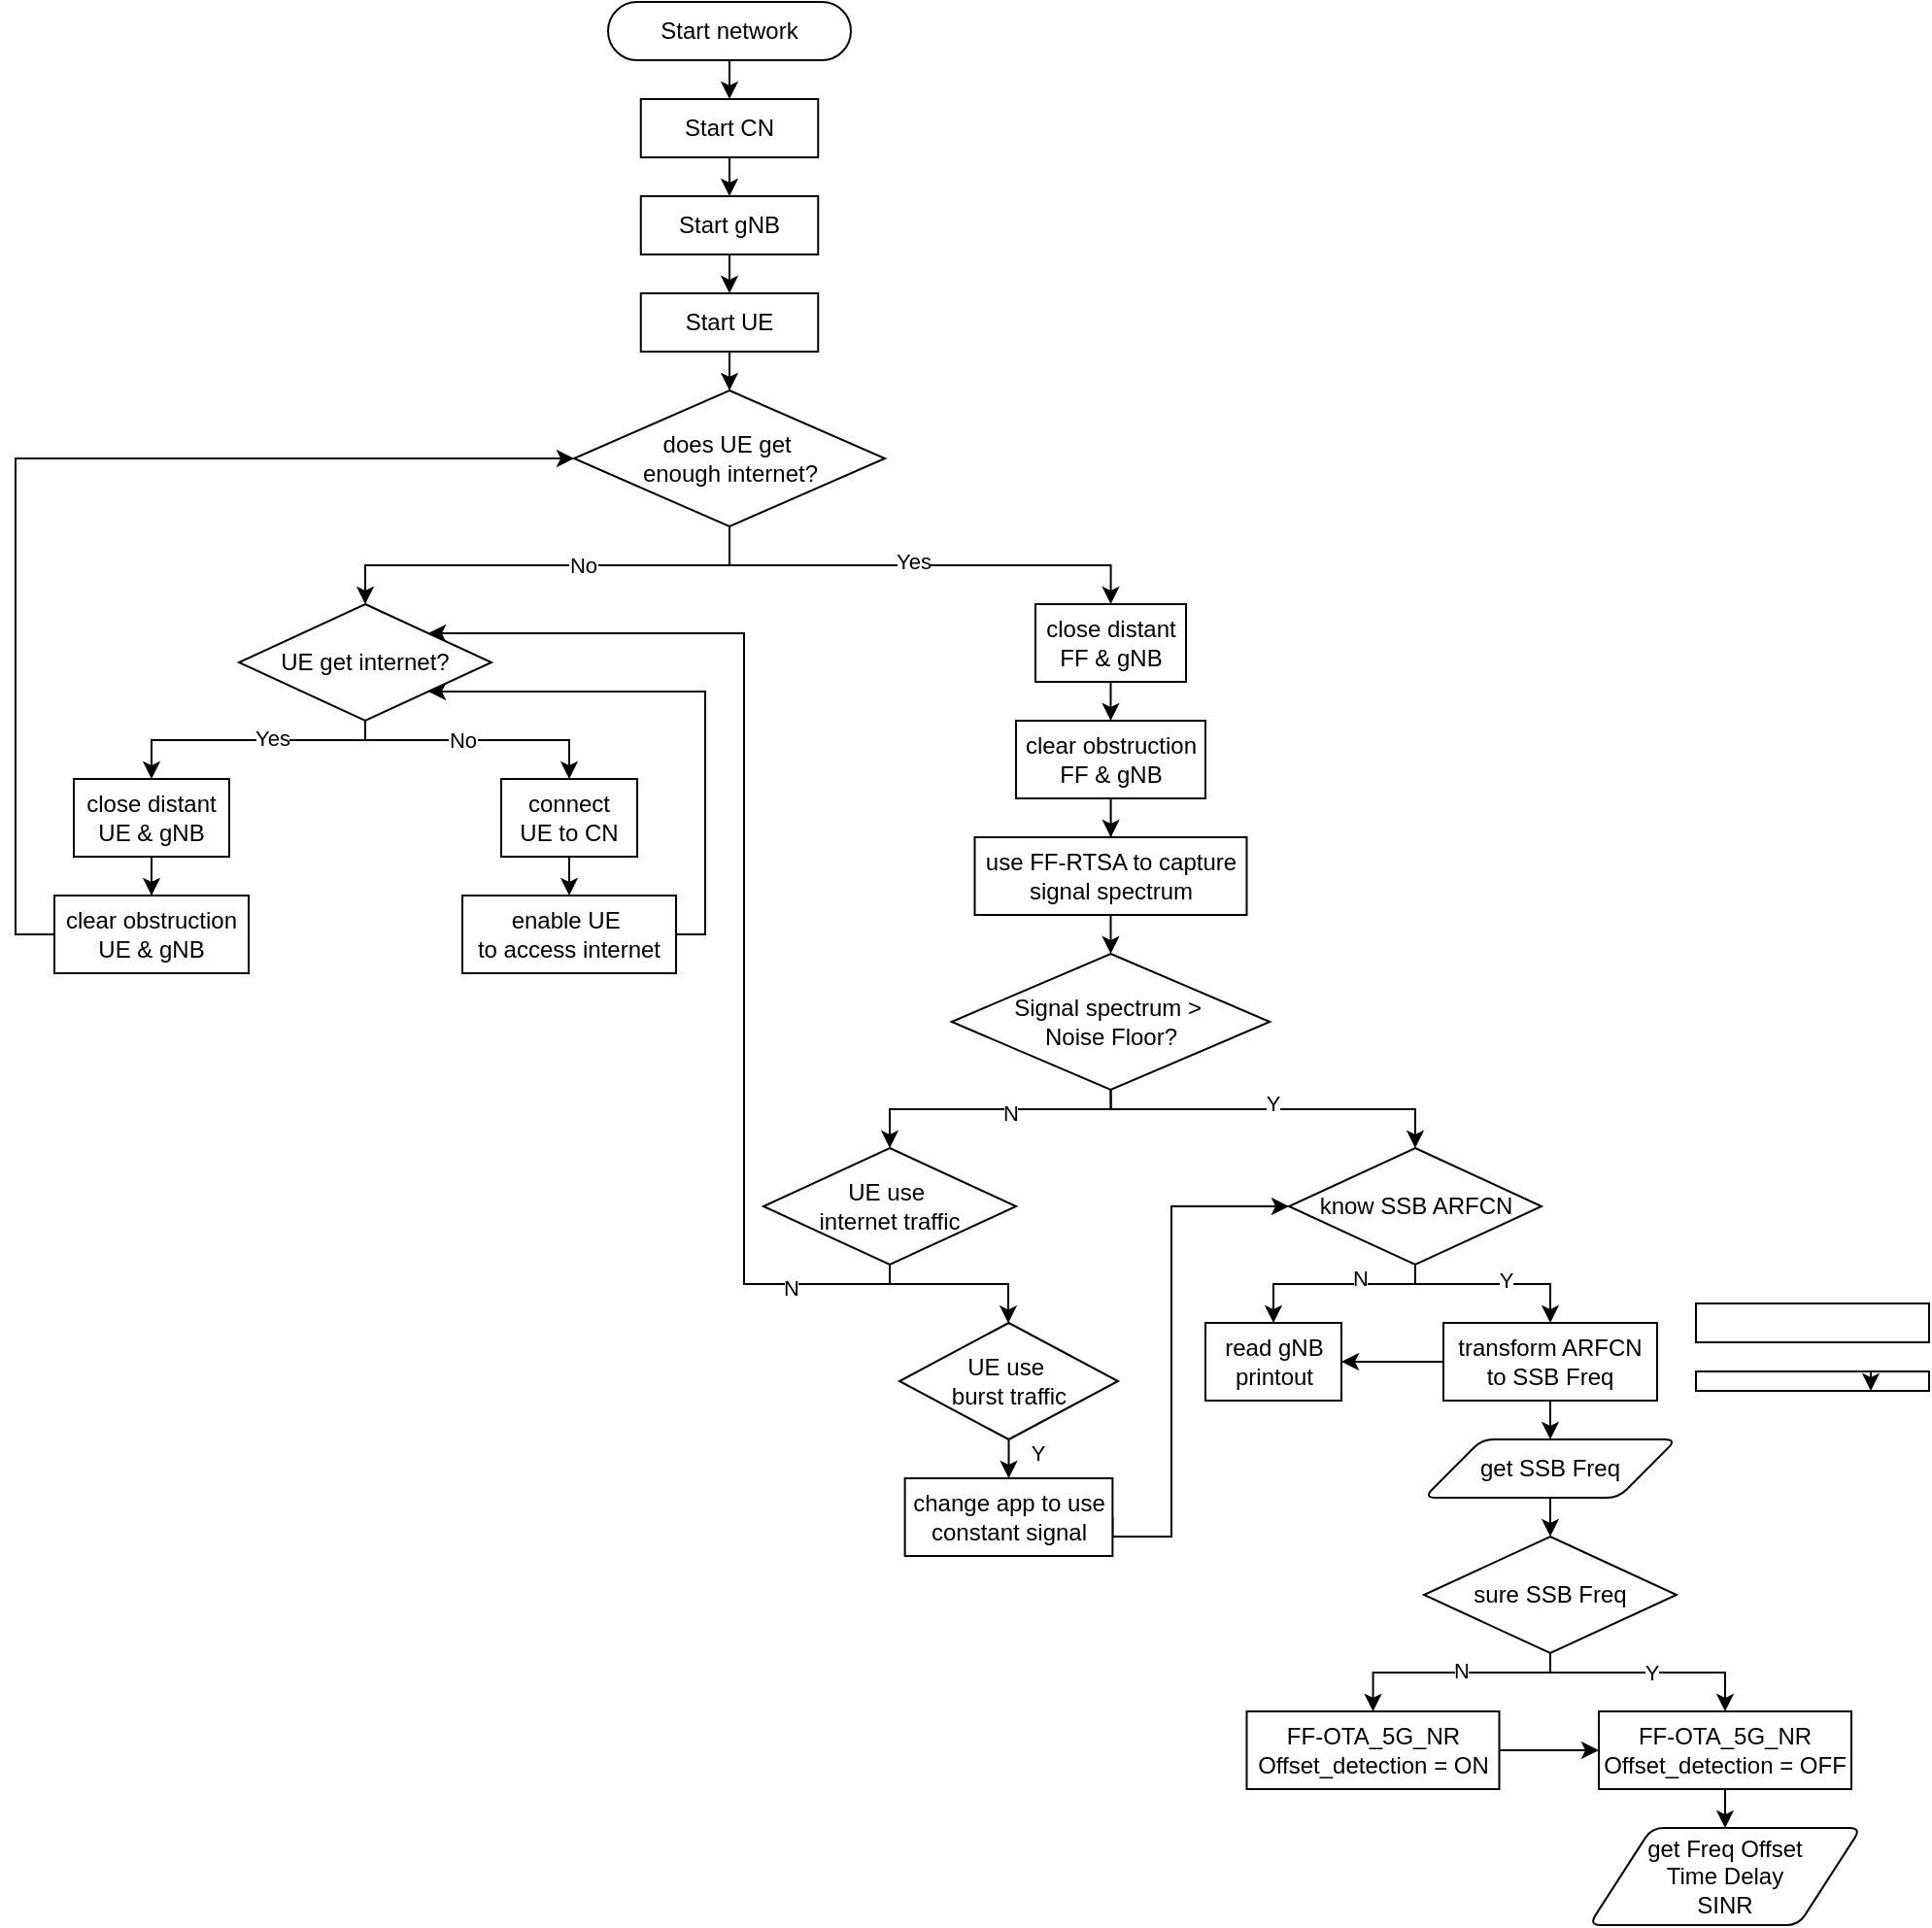 <mxfile version="24.7.16">
  <diagram name="Page-1" id="a6bpp-dc-AZYhqgVWW-3">
    <mxGraphModel dx="1723" dy="508" grid="1" gridSize="10" guides="1" tooltips="1" connect="1" arrows="1" fold="1" page="1" pageScale="1" pageWidth="850" pageHeight="1100" math="0" shadow="0">
      <root>
        <mxCell id="0" />
        <mxCell id="1" parent="0" />
        <mxCell id="8mRTIrWLBFrAkmFhTARG-9" style="edgeStyle=orthogonalEdgeStyle;rounded=0;orthogonalLoop=1;jettySize=auto;html=1;exitX=0.5;exitY=0.5;exitDx=0;exitDy=15;exitPerimeter=0;entryX=0.5;entryY=0;entryDx=0;entryDy=0;" edge="1" parent="1" source="8mRTIrWLBFrAkmFhTARG-3" target="8mRTIrWLBFrAkmFhTARG-4">
          <mxGeometry relative="1" as="geometry" />
        </mxCell>
        <mxCell id="8mRTIrWLBFrAkmFhTARG-3" value="Start network" style="html=1;dashed=0;whiteSpace=wrap;shape=mxgraph.dfd.start" vertex="1" parent="1">
          <mxGeometry x="300" y="50" width="125" height="30" as="geometry" />
        </mxCell>
        <mxCell id="8mRTIrWLBFrAkmFhTARG-7" style="edgeStyle=orthogonalEdgeStyle;rounded=0;orthogonalLoop=1;jettySize=auto;html=1;exitX=0.5;exitY=1;exitDx=0;exitDy=0;entryX=0.5;entryY=0;entryDx=0;entryDy=0;" edge="1" parent="1" source="8mRTIrWLBFrAkmFhTARG-4" target="8mRTIrWLBFrAkmFhTARG-5">
          <mxGeometry relative="1" as="geometry" />
        </mxCell>
        <mxCell id="8mRTIrWLBFrAkmFhTARG-4" value="Start CN" style="html=1;dashed=0;whiteSpace=wrap;" vertex="1" parent="1">
          <mxGeometry x="316.88" y="100" width="91.25" height="30" as="geometry" />
        </mxCell>
        <mxCell id="8mRTIrWLBFrAkmFhTARG-8" style="edgeStyle=orthogonalEdgeStyle;rounded=0;orthogonalLoop=1;jettySize=auto;html=1;exitX=0.5;exitY=1;exitDx=0;exitDy=0;entryX=0.5;entryY=0;entryDx=0;entryDy=0;" edge="1" parent="1" source="8mRTIrWLBFrAkmFhTARG-5" target="8mRTIrWLBFrAkmFhTARG-6">
          <mxGeometry relative="1" as="geometry" />
        </mxCell>
        <mxCell id="8mRTIrWLBFrAkmFhTARG-5" value="Start gNB" style="html=1;dashed=0;whiteSpace=wrap;" vertex="1" parent="1">
          <mxGeometry x="316.88" y="150" width="91.25" height="30" as="geometry" />
        </mxCell>
        <mxCell id="8mRTIrWLBFrAkmFhTARG-11" style="edgeStyle=orthogonalEdgeStyle;rounded=0;orthogonalLoop=1;jettySize=auto;html=1;exitX=0.5;exitY=1;exitDx=0;exitDy=0;entryX=0.5;entryY=0;entryDx=0;entryDy=0;" edge="1" parent="1" source="8mRTIrWLBFrAkmFhTARG-6" target="8mRTIrWLBFrAkmFhTARG-10">
          <mxGeometry relative="1" as="geometry" />
        </mxCell>
        <mxCell id="8mRTIrWLBFrAkmFhTARG-6" value="Start UE" style="html=1;dashed=0;whiteSpace=wrap;" vertex="1" parent="1">
          <mxGeometry x="316.88" y="200" width="91.25" height="30" as="geometry" />
        </mxCell>
        <mxCell id="8mRTIrWLBFrAkmFhTARG-38" style="edgeStyle=orthogonalEdgeStyle;rounded=0;orthogonalLoop=1;jettySize=auto;html=1;exitX=0.5;exitY=1;exitDx=0;exitDy=0;entryX=0.5;entryY=0;entryDx=0;entryDy=0;" edge="1" parent="1" source="8mRTIrWLBFrAkmFhTARG-10" target="8mRTIrWLBFrAkmFhTARG-16">
          <mxGeometry relative="1" as="geometry" />
        </mxCell>
        <mxCell id="8mRTIrWLBFrAkmFhTARG-47" value="No" style="edgeLabel;html=1;align=center;verticalAlign=middle;resizable=0;points=[];" vertex="1" connectable="0" parent="8mRTIrWLBFrAkmFhTARG-38">
          <mxGeometry x="-0.16" relative="1" as="geometry">
            <mxPoint as="offset" />
          </mxGeometry>
        </mxCell>
        <mxCell id="8mRTIrWLBFrAkmFhTARG-39" style="edgeStyle=orthogonalEdgeStyle;rounded=0;orthogonalLoop=1;jettySize=auto;html=1;exitX=0.5;exitY=1;exitDx=0;exitDy=0;entryX=0.5;entryY=0;entryDx=0;entryDy=0;" edge="1" parent="1" source="8mRTIrWLBFrAkmFhTARG-10" target="8mRTIrWLBFrAkmFhTARG-13">
          <mxGeometry relative="1" as="geometry" />
        </mxCell>
        <mxCell id="8mRTIrWLBFrAkmFhTARG-46" value="Yes" style="edgeLabel;html=1;align=center;verticalAlign=middle;resizable=0;points=[];" vertex="1" connectable="0" parent="8mRTIrWLBFrAkmFhTARG-39">
          <mxGeometry x="-0.031" y="2" relative="1" as="geometry">
            <mxPoint as="offset" />
          </mxGeometry>
        </mxCell>
        <mxCell id="8mRTIrWLBFrAkmFhTARG-10" value="&lt;div&gt;does UE get&amp;nbsp;&lt;/div&gt;&lt;div&gt;enough internet?&lt;/div&gt;" style="shape=rhombus;html=1;dashed=0;whiteSpace=wrap;perimeter=rhombusPerimeter;" vertex="1" parent="1">
          <mxGeometry x="282.5" y="250" width="160" height="70" as="geometry" />
        </mxCell>
        <mxCell id="8mRTIrWLBFrAkmFhTARG-23" style="edgeStyle=orthogonalEdgeStyle;rounded=0;orthogonalLoop=1;jettySize=auto;html=1;exitX=0.5;exitY=1;exitDx=0;exitDy=0;entryX=0.5;entryY=0;entryDx=0;entryDy=0;" edge="1" parent="1" source="8mRTIrWLBFrAkmFhTARG-13" target="8mRTIrWLBFrAkmFhTARG-14">
          <mxGeometry relative="1" as="geometry" />
        </mxCell>
        <mxCell id="8mRTIrWLBFrAkmFhTARG-13" value="close distant FF &amp;amp; gNB" style="html=1;dashed=0;whiteSpace=wrap;" vertex="1" parent="1">
          <mxGeometry x="520" y="360" width="77.5" height="40" as="geometry" />
        </mxCell>
        <mxCell id="8mRTIrWLBFrAkmFhTARG-24" style="edgeStyle=orthogonalEdgeStyle;rounded=0;orthogonalLoop=1;jettySize=auto;html=1;exitX=0.5;exitY=1;exitDx=0;exitDy=0;" edge="1" parent="1" source="8mRTIrWLBFrAkmFhTARG-14" target="8mRTIrWLBFrAkmFhTARG-15">
          <mxGeometry relative="1" as="geometry" />
        </mxCell>
        <mxCell id="8mRTIrWLBFrAkmFhTARG-14" value="clear obstruction FF &amp;amp; gNB" style="html=1;dashed=0;whiteSpace=wrap;" vertex="1" parent="1">
          <mxGeometry x="510" y="420" width="97.5" height="40" as="geometry" />
        </mxCell>
        <mxCell id="8mRTIrWLBFrAkmFhTARG-50" style="edgeStyle=orthogonalEdgeStyle;rounded=0;orthogonalLoop=1;jettySize=auto;html=1;exitX=0.5;exitY=1;exitDx=0;exitDy=0;entryX=0.5;entryY=0;entryDx=0;entryDy=0;" edge="1" parent="1" source="8mRTIrWLBFrAkmFhTARG-15" target="8mRTIrWLBFrAkmFhTARG-49">
          <mxGeometry relative="1" as="geometry" />
        </mxCell>
        <mxCell id="8mRTIrWLBFrAkmFhTARG-15" value="use FF-RTSA to capture signal spectrum" style="html=1;dashed=0;whiteSpace=wrap;" vertex="1" parent="1">
          <mxGeometry x="488.75" y="480" width="140" height="40" as="geometry" />
        </mxCell>
        <mxCell id="8mRTIrWLBFrAkmFhTARG-40" style="edgeStyle=orthogonalEdgeStyle;rounded=0;orthogonalLoop=1;jettySize=auto;html=1;exitX=0.5;exitY=1;exitDx=0;exitDy=0;entryX=0.5;entryY=0;entryDx=0;entryDy=0;" edge="1" parent="1" source="8mRTIrWLBFrAkmFhTARG-16" target="8mRTIrWLBFrAkmFhTARG-17">
          <mxGeometry relative="1" as="geometry">
            <Array as="points">
              <mxPoint x="175" y="430" />
              <mxPoint x="65" y="430" />
            </Array>
          </mxGeometry>
        </mxCell>
        <mxCell id="8mRTIrWLBFrAkmFhTARG-45" value="Yes" style="edgeLabel;html=1;align=center;verticalAlign=middle;resizable=0;points=[];" vertex="1" connectable="0" parent="8mRTIrWLBFrAkmFhTARG-40">
          <mxGeometry x="-0.171" y="-1" relative="1" as="geometry">
            <mxPoint as="offset" />
          </mxGeometry>
        </mxCell>
        <mxCell id="8mRTIrWLBFrAkmFhTARG-41" style="edgeStyle=orthogonalEdgeStyle;rounded=0;orthogonalLoop=1;jettySize=auto;html=1;exitX=0.5;exitY=1;exitDx=0;exitDy=0;entryX=0.5;entryY=0;entryDx=0;entryDy=0;" edge="1" parent="1" source="8mRTIrWLBFrAkmFhTARG-16" target="8mRTIrWLBFrAkmFhTARG-19">
          <mxGeometry relative="1" as="geometry">
            <Array as="points">
              <mxPoint x="175" y="430" />
              <mxPoint x="280" y="430" />
            </Array>
          </mxGeometry>
        </mxCell>
        <mxCell id="8mRTIrWLBFrAkmFhTARG-43" value="No" style="edgeLabel;html=1;align=center;verticalAlign=middle;resizable=0;points=[];" vertex="1" connectable="0" parent="8mRTIrWLBFrAkmFhTARG-41">
          <mxGeometry x="-0.118" y="1" relative="1" as="geometry">
            <mxPoint y="1" as="offset" />
          </mxGeometry>
        </mxCell>
        <mxCell id="8mRTIrWLBFrAkmFhTARG-16" value="UE get internet?" style="shape=rhombus;html=1;dashed=0;whiteSpace=wrap;perimeter=rhombusPerimeter;" vertex="1" parent="1">
          <mxGeometry x="110" y="360" width="130" height="60" as="geometry" />
        </mxCell>
        <mxCell id="8mRTIrWLBFrAkmFhTARG-30" style="edgeStyle=orthogonalEdgeStyle;rounded=0;orthogonalLoop=1;jettySize=auto;html=1;exitX=0.5;exitY=1;exitDx=0;exitDy=0;" edge="1" parent="1" source="8mRTIrWLBFrAkmFhTARG-17" target="8mRTIrWLBFrAkmFhTARG-18">
          <mxGeometry relative="1" as="geometry" />
        </mxCell>
        <mxCell id="8mRTIrWLBFrAkmFhTARG-17" value="close distant UE &amp;amp; gNB" style="html=1;dashed=0;whiteSpace=wrap;" vertex="1" parent="1">
          <mxGeometry x="25" y="450" width="80" height="40" as="geometry" />
        </mxCell>
        <mxCell id="8mRTIrWLBFrAkmFhTARG-42" style="edgeStyle=orthogonalEdgeStyle;rounded=0;orthogonalLoop=1;jettySize=auto;html=1;exitX=0;exitY=0.5;exitDx=0;exitDy=0;entryX=0;entryY=0.5;entryDx=0;entryDy=0;" edge="1" parent="1" source="8mRTIrWLBFrAkmFhTARG-18" target="8mRTIrWLBFrAkmFhTARG-10">
          <mxGeometry relative="1" as="geometry" />
        </mxCell>
        <mxCell id="8mRTIrWLBFrAkmFhTARG-18" value="clear obstruction UE &amp;amp; gNB" style="html=1;dashed=0;whiteSpace=wrap;" vertex="1" parent="1">
          <mxGeometry x="15" y="510" width="100" height="40" as="geometry" />
        </mxCell>
        <mxCell id="8mRTIrWLBFrAkmFhTARG-32" style="edgeStyle=orthogonalEdgeStyle;rounded=0;orthogonalLoop=1;jettySize=auto;html=1;exitX=0.5;exitY=1;exitDx=0;exitDy=0;entryX=0.5;entryY=0;entryDx=0;entryDy=0;" edge="1" parent="1" source="8mRTIrWLBFrAkmFhTARG-19" target="8mRTIrWLBFrAkmFhTARG-20">
          <mxGeometry relative="1" as="geometry" />
        </mxCell>
        <mxCell id="8mRTIrWLBFrAkmFhTARG-19" value="&lt;div&gt;connect&lt;/div&gt;&lt;div&gt;UE to CN&lt;/div&gt;" style="html=1;dashed=0;whiteSpace=wrap;" vertex="1" parent="1">
          <mxGeometry x="245" y="450" width="70" height="40" as="geometry" />
        </mxCell>
        <mxCell id="8mRTIrWLBFrAkmFhTARG-48" style="edgeStyle=orthogonalEdgeStyle;rounded=0;orthogonalLoop=1;jettySize=auto;html=1;exitX=1;exitY=0.5;exitDx=0;exitDy=0;entryX=1;entryY=1;entryDx=0;entryDy=0;" edge="1" parent="1" source="8mRTIrWLBFrAkmFhTARG-20" target="8mRTIrWLBFrAkmFhTARG-16">
          <mxGeometry relative="1" as="geometry">
            <Array as="points">
              <mxPoint x="350" y="530" />
              <mxPoint x="350" y="405" />
            </Array>
          </mxGeometry>
        </mxCell>
        <mxCell id="8mRTIrWLBFrAkmFhTARG-20" value="&lt;div&gt;enable UE&amp;nbsp;&lt;/div&gt;&lt;div&gt;to access internet&lt;/div&gt;" style="html=1;dashed=0;whiteSpace=wrap;" vertex="1" parent="1">
          <mxGeometry x="225" y="510" width="110" height="40" as="geometry" />
        </mxCell>
        <mxCell id="8mRTIrWLBFrAkmFhTARG-25" value="" style="rounded=0;whiteSpace=wrap;html=1;" vertex="1" parent="1">
          <mxGeometry x="860" y="720" width="120" height="20" as="geometry" />
        </mxCell>
        <mxCell id="8mRTIrWLBFrAkmFhTARG-60" style="edgeStyle=orthogonalEdgeStyle;rounded=0;orthogonalLoop=1;jettySize=auto;html=1;exitX=0.5;exitY=1;exitDx=0;exitDy=0;entryX=0.5;entryY=0;entryDx=0;entryDy=0;" edge="1" parent="1" source="8mRTIrWLBFrAkmFhTARG-49" target="8mRTIrWLBFrAkmFhTARG-52">
          <mxGeometry relative="1" as="geometry">
            <Array as="points">
              <mxPoint x="559" y="620" />
              <mxPoint x="716" y="620" />
            </Array>
          </mxGeometry>
        </mxCell>
        <mxCell id="8mRTIrWLBFrAkmFhTARG-80" value="Y" style="edgeLabel;html=1;align=center;verticalAlign=middle;resizable=0;points=[];" vertex="1" connectable="0" parent="8mRTIrWLBFrAkmFhTARG-60">
          <mxGeometry x="-0.002" y="3" relative="1" as="geometry">
            <mxPoint as="offset" />
          </mxGeometry>
        </mxCell>
        <mxCell id="8mRTIrWLBFrAkmFhTARG-78" style="edgeStyle=orthogonalEdgeStyle;rounded=0;orthogonalLoop=1;jettySize=auto;html=1;exitX=0.5;exitY=1;exitDx=0;exitDy=0;entryX=0.5;entryY=0;entryDx=0;entryDy=0;" edge="1" parent="1" source="8mRTIrWLBFrAkmFhTARG-49" target="8mRTIrWLBFrAkmFhTARG-69">
          <mxGeometry relative="1" as="geometry">
            <Array as="points">
              <mxPoint x="559" y="620" />
              <mxPoint x="445" y="620" />
            </Array>
          </mxGeometry>
        </mxCell>
        <mxCell id="8mRTIrWLBFrAkmFhTARG-79" value="N" style="edgeLabel;html=1;align=center;verticalAlign=middle;resizable=0;points=[];" vertex="1" connectable="0" parent="8mRTIrWLBFrAkmFhTARG-78">
          <mxGeometry x="-0.129" y="2" relative="1" as="geometry">
            <mxPoint as="offset" />
          </mxGeometry>
        </mxCell>
        <mxCell id="8mRTIrWLBFrAkmFhTARG-49" value="&lt;div&gt;Signal spectrum &amp;gt;&amp;nbsp;&lt;/div&gt;&lt;div&gt;Noise Floor?&lt;/div&gt;" style="shape=rhombus;html=1;dashed=0;whiteSpace=wrap;perimeter=rhombusPerimeter;" vertex="1" parent="1">
          <mxGeometry x="476.88" y="540" width="163.75" height="70" as="geometry" />
        </mxCell>
        <mxCell id="8mRTIrWLBFrAkmFhTARG-65" style="edgeStyle=orthogonalEdgeStyle;rounded=0;orthogonalLoop=1;jettySize=auto;html=1;exitX=0.5;exitY=1;exitDx=0;exitDy=0;entryX=0.5;entryY=0;entryDx=0;entryDy=0;" edge="1" parent="1" source="8mRTIrWLBFrAkmFhTARG-52" target="8mRTIrWLBFrAkmFhTARG-54">
          <mxGeometry relative="1" as="geometry">
            <Array as="points">
              <mxPoint x="716" y="710" />
              <mxPoint x="643" y="710" />
            </Array>
          </mxGeometry>
        </mxCell>
        <mxCell id="8mRTIrWLBFrAkmFhTARG-68" value="N" style="edgeLabel;html=1;align=center;verticalAlign=middle;resizable=0;points=[];" vertex="1" connectable="0" parent="8mRTIrWLBFrAkmFhTARG-65">
          <mxGeometry x="-0.252" y="-3" relative="1" as="geometry">
            <mxPoint as="offset" />
          </mxGeometry>
        </mxCell>
        <mxCell id="8mRTIrWLBFrAkmFhTARG-66" style="edgeStyle=orthogonalEdgeStyle;rounded=0;orthogonalLoop=1;jettySize=auto;html=1;exitX=0.5;exitY=1;exitDx=0;exitDy=0;" edge="1" parent="1" source="8mRTIrWLBFrAkmFhTARG-52" target="8mRTIrWLBFrAkmFhTARG-53">
          <mxGeometry relative="1" as="geometry">
            <Array as="points">
              <mxPoint x="716" y="710" />
              <mxPoint x="785" y="710" />
            </Array>
          </mxGeometry>
        </mxCell>
        <mxCell id="8mRTIrWLBFrAkmFhTARG-67" value="Y" style="edgeLabel;html=1;align=center;verticalAlign=middle;resizable=0;points=[];" vertex="1" connectable="0" parent="8mRTIrWLBFrAkmFhTARG-66">
          <mxGeometry x="0.136" y="2" relative="1" as="geometry">
            <mxPoint as="offset" />
          </mxGeometry>
        </mxCell>
        <mxCell id="8mRTIrWLBFrAkmFhTARG-52" value="know SSB ARFCN" style="shape=rhombus;html=1;dashed=0;whiteSpace=wrap;perimeter=rhombusPerimeter;" vertex="1" parent="1">
          <mxGeometry x="650.5" y="640" width="130" height="60" as="geometry" />
        </mxCell>
        <mxCell id="8mRTIrWLBFrAkmFhTARG-57" style="edgeStyle=orthogonalEdgeStyle;rounded=0;orthogonalLoop=1;jettySize=auto;html=1;exitX=0;exitY=0.5;exitDx=0;exitDy=0;entryX=1;entryY=0.5;entryDx=0;entryDy=0;" edge="1" parent="1" source="8mRTIrWLBFrAkmFhTARG-53" target="8mRTIrWLBFrAkmFhTARG-54">
          <mxGeometry relative="1" as="geometry" />
        </mxCell>
        <mxCell id="8mRTIrWLBFrAkmFhTARG-84" style="edgeStyle=orthogonalEdgeStyle;rounded=0;orthogonalLoop=1;jettySize=auto;html=1;exitX=0.5;exitY=1;exitDx=0;exitDy=0;entryX=0.5;entryY=0;entryDx=0;entryDy=0;" edge="1" parent="1" source="8mRTIrWLBFrAkmFhTARG-53" target="8mRTIrWLBFrAkmFhTARG-83">
          <mxGeometry relative="1" as="geometry" />
        </mxCell>
        <mxCell id="8mRTIrWLBFrAkmFhTARG-53" value="transform ARFCN to SSB Freq" style="html=1;dashed=0;whiteSpace=wrap;" vertex="1" parent="1">
          <mxGeometry x="730" y="730" width="110" height="40" as="geometry" />
        </mxCell>
        <mxCell id="8mRTIrWLBFrAkmFhTARG-54" value="read gNB printout" style="html=1;dashed=0;whiteSpace=wrap;" vertex="1" parent="1">
          <mxGeometry x="607.5" y="730" width="70" height="40" as="geometry" />
        </mxCell>
        <mxCell id="8mRTIrWLBFrAkmFhTARG-63" value="" style="rounded=0;whiteSpace=wrap;html=1;" vertex="1" parent="1">
          <mxGeometry x="860" y="755" width="120" height="10" as="geometry" />
        </mxCell>
        <mxCell id="8mRTIrWLBFrAkmFhTARG-70" style="edgeStyle=orthogonalEdgeStyle;rounded=0;orthogonalLoop=1;jettySize=auto;html=1;exitX=0.5;exitY=1;exitDx=0;exitDy=0;entryX=1;entryY=0;entryDx=0;entryDy=0;" edge="1" parent="1" source="8mRTIrWLBFrAkmFhTARG-69" target="8mRTIrWLBFrAkmFhTARG-16">
          <mxGeometry relative="1" as="geometry">
            <Array as="points">
              <mxPoint x="445" y="710" />
              <mxPoint x="370" y="710" />
              <mxPoint x="370" y="375" />
            </Array>
          </mxGeometry>
        </mxCell>
        <mxCell id="8mRTIrWLBFrAkmFhTARG-71" value="N" style="edgeLabel;html=1;align=center;verticalAlign=middle;resizable=0;points=[];" vertex="1" connectable="0" parent="8mRTIrWLBFrAkmFhTARG-70">
          <mxGeometry x="-0.791" y="2" relative="1" as="geometry">
            <mxPoint as="offset" />
          </mxGeometry>
        </mxCell>
        <mxCell id="8mRTIrWLBFrAkmFhTARG-81" style="edgeStyle=orthogonalEdgeStyle;rounded=0;orthogonalLoop=1;jettySize=auto;html=1;exitX=0.5;exitY=1;exitDx=0;exitDy=0;" edge="1" parent="1" source="8mRTIrWLBFrAkmFhTARG-69" target="8mRTIrWLBFrAkmFhTARG-72">
          <mxGeometry relative="1" as="geometry">
            <Array as="points">
              <mxPoint x="445" y="710" />
              <mxPoint x="506" y="710" />
            </Array>
          </mxGeometry>
        </mxCell>
        <mxCell id="8mRTIrWLBFrAkmFhTARG-69" value="&lt;div&gt;UE use&amp;nbsp;&lt;/div&gt;&lt;div&gt;internet traffic&lt;/div&gt;" style="shape=rhombus;html=1;dashed=0;whiteSpace=wrap;perimeter=rhombusPerimeter;" vertex="1" parent="1">
          <mxGeometry x="380" y="640" width="130" height="60" as="geometry" />
        </mxCell>
        <mxCell id="8mRTIrWLBFrAkmFhTARG-75" style="edgeStyle=orthogonalEdgeStyle;rounded=0;orthogonalLoop=1;jettySize=auto;html=1;exitX=0.5;exitY=1;exitDx=0;exitDy=0;entryX=0.5;entryY=0;entryDx=0;entryDy=0;" edge="1" parent="1" source="8mRTIrWLBFrAkmFhTARG-72" target="8mRTIrWLBFrAkmFhTARG-74">
          <mxGeometry relative="1" as="geometry" />
        </mxCell>
        <mxCell id="8mRTIrWLBFrAkmFhTARG-76" value="Y" style="edgeLabel;html=1;align=center;verticalAlign=middle;resizable=0;points=[];" vertex="1" connectable="0" parent="8mRTIrWLBFrAkmFhTARG-75">
          <mxGeometry x="-0.3" y="2" relative="1" as="geometry">
            <mxPoint x="12" as="offset" />
          </mxGeometry>
        </mxCell>
        <mxCell id="8mRTIrWLBFrAkmFhTARG-72" value="&lt;div&gt;UE use&amp;nbsp;&lt;/div&gt;&lt;div&gt;burst traffic&lt;/div&gt;" style="shape=rhombus;html=1;dashed=0;whiteSpace=wrap;perimeter=rhombusPerimeter;" vertex="1" parent="1">
          <mxGeometry x="450" y="730" width="112.5" height="60" as="geometry" />
        </mxCell>
        <mxCell id="8mRTIrWLBFrAkmFhTARG-77" style="edgeStyle=orthogonalEdgeStyle;rounded=0;orthogonalLoop=1;jettySize=auto;html=1;exitX=1;exitY=0.5;exitDx=0;exitDy=0;entryX=0;entryY=0.5;entryDx=0;entryDy=0;" edge="1" parent="1" source="8mRTIrWLBFrAkmFhTARG-74" target="8mRTIrWLBFrAkmFhTARG-52">
          <mxGeometry relative="1" as="geometry">
            <Array as="points">
              <mxPoint x="590" y="840" />
              <mxPoint x="590" y="670" />
            </Array>
          </mxGeometry>
        </mxCell>
        <mxCell id="8mRTIrWLBFrAkmFhTARG-74" value="change app to use constant signal" style="html=1;dashed=0;whiteSpace=wrap;" vertex="1" parent="1">
          <mxGeometry x="452.81" y="810" width="106.88" height="40" as="geometry" />
        </mxCell>
        <mxCell id="8mRTIrWLBFrAkmFhTARG-86" style="edgeStyle=orthogonalEdgeStyle;rounded=0;orthogonalLoop=1;jettySize=auto;html=1;exitX=0.5;exitY=1;exitDx=0;exitDy=0;entryX=0.5;entryY=0;entryDx=0;entryDy=0;" edge="1" parent="1" source="8mRTIrWLBFrAkmFhTARG-83" target="8mRTIrWLBFrAkmFhTARG-85">
          <mxGeometry relative="1" as="geometry" />
        </mxCell>
        <mxCell id="8mRTIrWLBFrAkmFhTARG-83" value="get SSB Freq" style="shape=parallelogram;html=1;strokeWidth=1;perimeter=parallelogramPerimeter;whiteSpace=wrap;rounded=1;arcSize=12;size=0.23;" vertex="1" parent="1">
          <mxGeometry x="720" y="790" width="130" height="30" as="geometry" />
        </mxCell>
        <mxCell id="8mRTIrWLBFrAkmFhTARG-89" style="edgeStyle=orthogonalEdgeStyle;rounded=0;orthogonalLoop=1;jettySize=auto;html=1;exitX=0.5;exitY=1;exitDx=0;exitDy=0;entryX=0.5;entryY=0;entryDx=0;entryDy=0;" edge="1" parent="1" source="8mRTIrWLBFrAkmFhTARG-85" target="8mRTIrWLBFrAkmFhTARG-88">
          <mxGeometry relative="1" as="geometry">
            <Array as="points">
              <mxPoint x="785" y="910" />
              <mxPoint x="694" y="910" />
            </Array>
          </mxGeometry>
        </mxCell>
        <mxCell id="8mRTIrWLBFrAkmFhTARG-92" value="N" style="edgeLabel;html=1;align=center;verticalAlign=middle;resizable=0;points=[];" vertex="1" connectable="0" parent="8mRTIrWLBFrAkmFhTARG-89">
          <mxGeometry x="-0.08" y="-1" relative="1" as="geometry">
            <mxPoint as="offset" />
          </mxGeometry>
        </mxCell>
        <mxCell id="8mRTIrWLBFrAkmFhTARG-100" style="edgeStyle=orthogonalEdgeStyle;rounded=0;orthogonalLoop=1;jettySize=auto;html=1;exitX=0.5;exitY=1;exitDx=0;exitDy=0;entryX=0.5;entryY=0;entryDx=0;entryDy=0;" edge="1" parent="1" source="8mRTIrWLBFrAkmFhTARG-85" target="8mRTIrWLBFrAkmFhTARG-93">
          <mxGeometry relative="1" as="geometry">
            <Array as="points">
              <mxPoint x="785" y="910" />
              <mxPoint x="875" y="910" />
            </Array>
          </mxGeometry>
        </mxCell>
        <mxCell id="8mRTIrWLBFrAkmFhTARG-101" value="Y" style="edgeLabel;html=1;align=center;verticalAlign=middle;resizable=0;points=[];" vertex="1" connectable="0" parent="8mRTIrWLBFrAkmFhTARG-100">
          <mxGeometry x="0.033" relative="1" as="geometry">
            <mxPoint as="offset" />
          </mxGeometry>
        </mxCell>
        <mxCell id="8mRTIrWLBFrAkmFhTARG-85" value="sure SSB Freq" style="shape=rhombus;html=1;dashed=0;whiteSpace=wrap;perimeter=rhombusPerimeter;" vertex="1" parent="1">
          <mxGeometry x="720" y="840" width="130" height="60" as="geometry" />
        </mxCell>
        <mxCell id="8mRTIrWLBFrAkmFhTARG-95" style="edgeStyle=orthogonalEdgeStyle;rounded=0;orthogonalLoop=1;jettySize=auto;html=1;exitX=1;exitY=0.5;exitDx=0;exitDy=0;entryX=0;entryY=0.5;entryDx=0;entryDy=0;" edge="1" parent="1" source="8mRTIrWLBFrAkmFhTARG-88" target="8mRTIrWLBFrAkmFhTARG-93">
          <mxGeometry relative="1" as="geometry" />
        </mxCell>
        <mxCell id="8mRTIrWLBFrAkmFhTARG-88" value="&lt;div&gt;FF-OTA_5G_NR&lt;/div&gt;&lt;div&gt;Offset_detection = ON&lt;br&gt;&lt;/div&gt;" style="html=1;dashed=0;whiteSpace=wrap;" vertex="1" parent="1">
          <mxGeometry x="628.75" y="930" width="130" height="40" as="geometry" />
        </mxCell>
        <mxCell id="8mRTIrWLBFrAkmFhTARG-103" style="edgeStyle=orthogonalEdgeStyle;rounded=0;orthogonalLoop=1;jettySize=auto;html=1;exitX=0.5;exitY=1;exitDx=0;exitDy=0;entryX=0.5;entryY=0;entryDx=0;entryDy=0;" edge="1" parent="1" source="8mRTIrWLBFrAkmFhTARG-93" target="8mRTIrWLBFrAkmFhTARG-102">
          <mxGeometry relative="1" as="geometry" />
        </mxCell>
        <mxCell id="8mRTIrWLBFrAkmFhTARG-93" value="&lt;div&gt;FF-OTA_5G_NR&lt;/div&gt;&lt;div&gt;Offset_detection = OFF&lt;br&gt;&lt;/div&gt;" style="html=1;dashed=0;whiteSpace=wrap;" vertex="1" parent="1">
          <mxGeometry x="810" y="930" width="130" height="40" as="geometry" />
        </mxCell>
        <mxCell id="8mRTIrWLBFrAkmFhTARG-96" style="edgeStyle=orthogonalEdgeStyle;rounded=0;orthogonalLoop=1;jettySize=auto;html=1;exitX=0.75;exitY=0;exitDx=0;exitDy=0;entryX=0.75;entryY=1;entryDx=0;entryDy=0;" edge="1" parent="1" source="8mRTIrWLBFrAkmFhTARG-63" target="8mRTIrWLBFrAkmFhTARG-63">
          <mxGeometry relative="1" as="geometry" />
        </mxCell>
        <mxCell id="8mRTIrWLBFrAkmFhTARG-102" value="&lt;div&gt;get Freq Offset&lt;/div&gt;&lt;div&gt;Time Delay&lt;/div&gt;&lt;div&gt;SINR&lt;br&gt;&lt;/div&gt;" style="shape=parallelogram;html=1;strokeWidth=1;perimeter=parallelogramPerimeter;whiteSpace=wrap;rounded=1;arcSize=12;size=0.23;" vertex="1" parent="1">
          <mxGeometry x="805" y="990" width="140" height="50" as="geometry" />
        </mxCell>
      </root>
    </mxGraphModel>
  </diagram>
</mxfile>
